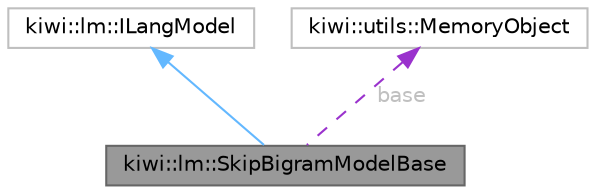 digraph "kiwi::lm::SkipBigramModelBase"
{
 // LATEX_PDF_SIZE
  bgcolor="transparent";
  edge [fontname=Helvetica,fontsize=10,labelfontname=Helvetica,labelfontsize=10];
  node [fontname=Helvetica,fontsize=10,shape=box,height=0.2,width=0.4];
  Node1 [id="Node000001",label="kiwi::lm::SkipBigramModelBase",height=0.2,width=0.4,color="gray40", fillcolor="grey60", style="filled", fontcolor="black",tooltip=" "];
  Node2 -> Node1 [id="edge1_Node000001_Node000002",dir="back",color="steelblue1",style="solid",tooltip=" "];
  Node2 [id="Node000002",label="kiwi::lm::ILangModel",height=0.2,width=0.4,color="grey75", fillcolor="white", style="filled",URL="$classkiwi_1_1lm_1_1ILangModel.html",tooltip=" "];
  Node3 -> Node1 [id="edge2_Node000001_Node000003",dir="back",color="darkorchid3",style="dashed",tooltip=" ",label=" base",fontcolor="grey" ];
  Node3 [id="Node000003",label="kiwi::utils::MemoryObject",height=0.2,width=0.4,color="grey75", fillcolor="white", style="filled",URL="$classkiwi_1_1utils_1_1MemoryObject.html",tooltip=" "];
}
